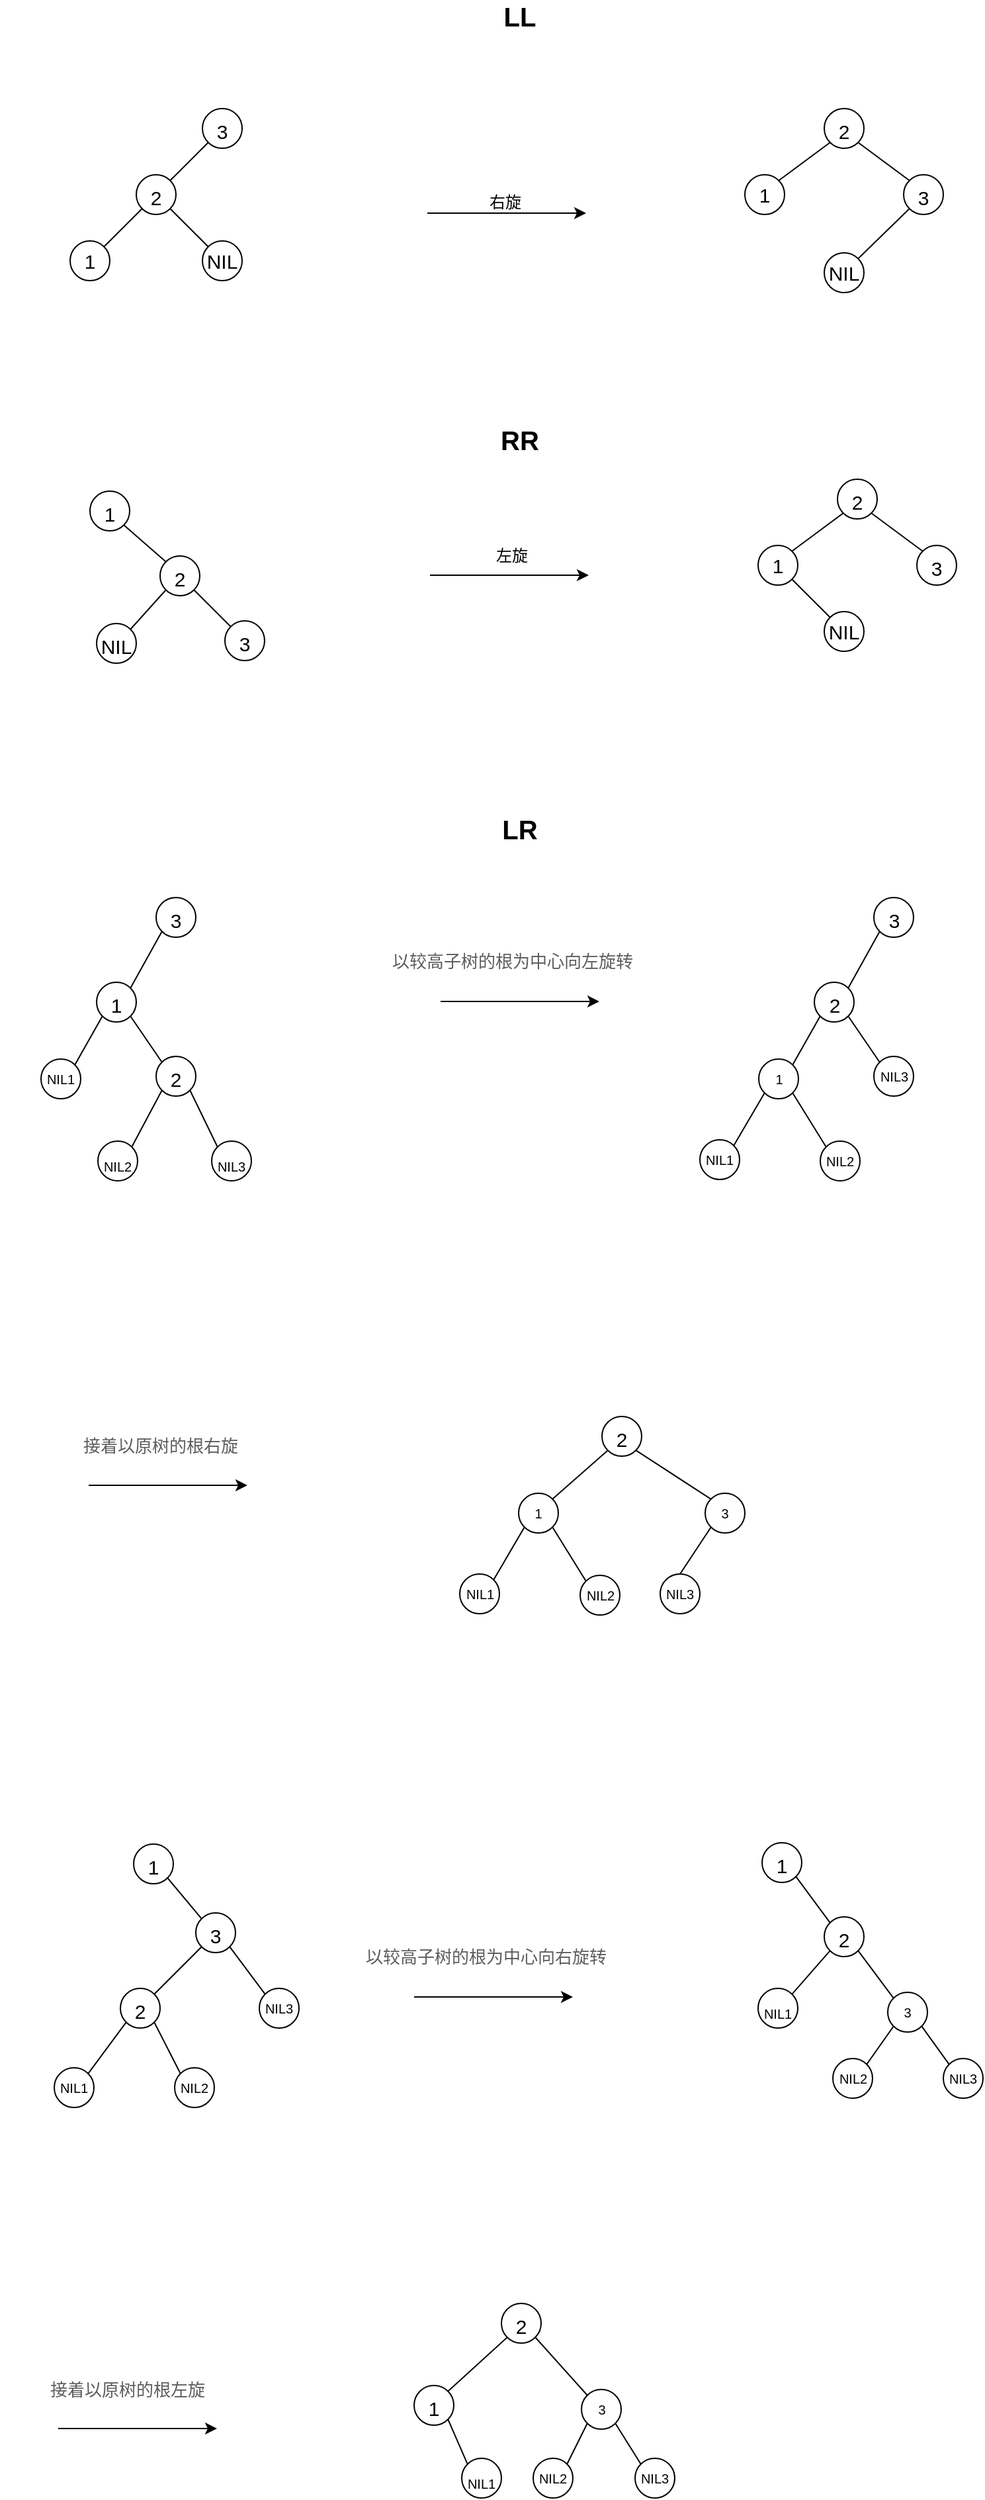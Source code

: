 <mxfile pages="1" version="11.2.1" type="github"><diagram id="Jp4FBuyPUjcF9EbkwMaD" name="Page-1"><mxGraphModel dx="1392" dy="783" grid="1" gridSize="10" guides="1" tooltips="1" connect="1" arrows="1" fold="1" page="1" pageScale="1" pageWidth="827" pageHeight="1169" math="0" shadow="0"><root><mxCell id="0"/><mxCell id="1" parent="0"/><mxCell id="ERW3vdQbB-3MemU-zbou-1" value="LL" style="text;html=1;strokeColor=none;fillColor=none;align=center;verticalAlign=middle;whiteSpace=wrap;rounded=0;fontSize=20;fontStyle=1" parent="1" vertex="1"><mxGeometry x="430" y="200" width="40" height="20" as="geometry"/></mxCell><mxCell id="ERW3vdQbB-3MemU-zbou-3" value="&lt;font style=&quot;font-size: 15px&quot;&gt;3&lt;/font&gt;" style="ellipse;whiteSpace=wrap;html=1;aspect=fixed;fontSize=20;" parent="1" vertex="1"><mxGeometry x="210" y="280" width="30" height="30" as="geometry"/></mxCell><mxCell id="ERW3vdQbB-3MemU-zbou-4" value="&lt;font style=&quot;font-size: 15px&quot;&gt;2&lt;/font&gt;" style="ellipse;whiteSpace=wrap;html=1;aspect=fixed;fontSize=20;" parent="1" vertex="1"><mxGeometry x="160" y="330" width="30" height="30" as="geometry"/></mxCell><mxCell id="ERW3vdQbB-3MemU-zbou-5" value="1" style="ellipse;whiteSpace=wrap;html=1;aspect=fixed;fontSize=15;" parent="1" vertex="1"><mxGeometry x="110" y="380" width="30" height="30" as="geometry"/></mxCell><mxCell id="ERW3vdQbB-3MemU-zbou-6" value="" style="endArrow=none;html=1;fontSize=20;exitX=0;exitY=1;exitDx=0;exitDy=0;entryX=1;entryY=0;entryDx=0;entryDy=0;" parent="1" source="ERW3vdQbB-3MemU-zbou-3" target="ERW3vdQbB-3MemU-zbou-4" edge="1"><mxGeometry width="50" height="50" relative="1" as="geometry"><mxPoint x="110" y="480" as="sourcePoint"/><mxPoint x="160" y="430" as="targetPoint"/></mxGeometry></mxCell><mxCell id="ERW3vdQbB-3MemU-zbou-7" value="" style="endArrow=none;html=1;fontSize=20;exitX=0;exitY=1;exitDx=0;exitDy=0;entryX=1;entryY=0;entryDx=0;entryDy=0;" parent="1" source="ERW3vdQbB-3MemU-zbou-4" target="ERW3vdQbB-3MemU-zbou-5" edge="1"><mxGeometry width="50" height="50" relative="1" as="geometry"><mxPoint x="50" y="570" as="sourcePoint"/><mxPoint x="100" y="520" as="targetPoint"/></mxGeometry></mxCell><mxCell id="ERW3vdQbB-3MemU-zbou-8" value="" style="endArrow=classic;html=1;fontSize=20;" parent="1" edge="1"><mxGeometry width="50" height="50" relative="1" as="geometry"><mxPoint x="380" y="359" as="sourcePoint"/><mxPoint x="500" y="359" as="targetPoint"/></mxGeometry></mxCell><mxCell id="ERW3vdQbB-3MemU-zbou-9" value="NIL" style="ellipse;whiteSpace=wrap;html=1;aspect=fixed;fontSize=15;" parent="1" vertex="1"><mxGeometry x="210" y="380" width="30" height="30" as="geometry"/></mxCell><mxCell id="ERW3vdQbB-3MemU-zbou-11" value="" style="endArrow=none;html=1;fontSize=20;exitX=1;exitY=1;exitDx=0;exitDy=0;entryX=0;entryY=0;entryDx=0;entryDy=0;" parent="1" source="ERW3vdQbB-3MemU-zbou-4" target="ERW3vdQbB-3MemU-zbou-9" edge="1"><mxGeometry width="50" height="50" relative="1" as="geometry"><mxPoint x="200" y="590" as="sourcePoint"/><mxPoint x="250" y="540" as="targetPoint"/></mxGeometry></mxCell><mxCell id="ERW3vdQbB-3MemU-zbou-13" value="&lt;font style=&quot;font-size: 15px&quot;&gt;2&lt;/font&gt;" style="ellipse;whiteSpace=wrap;html=1;aspect=fixed;fontSize=20;" parent="1" vertex="1"><mxGeometry x="680" y="280" width="30" height="30" as="geometry"/></mxCell><mxCell id="ERW3vdQbB-3MemU-zbou-14" value="1" style="ellipse;whiteSpace=wrap;html=1;aspect=fixed;fontSize=15;" parent="1" vertex="1"><mxGeometry x="620" y="330" width="30" height="30" as="geometry"/></mxCell><mxCell id="ERW3vdQbB-3MemU-zbou-15" value="&lt;font style=&quot;font-size: 15px&quot;&gt;3&lt;/font&gt;" style="ellipse;whiteSpace=wrap;html=1;aspect=fixed;fontSize=20;" parent="1" vertex="1"><mxGeometry x="740" y="330" width="30" height="30" as="geometry"/></mxCell><mxCell id="ERW3vdQbB-3MemU-zbou-16" value="NIL" style="ellipse;whiteSpace=wrap;html=1;aspect=fixed;fontSize=15;" parent="1" vertex="1"><mxGeometry x="680" y="389" width="30" height="30" as="geometry"/></mxCell><mxCell id="ERW3vdQbB-3MemU-zbou-17" value="" style="endArrow=none;html=1;fontSize=15;exitX=0;exitY=1;exitDx=0;exitDy=0;entryX=1;entryY=0;entryDx=0;entryDy=0;" parent="1" source="ERW3vdQbB-3MemU-zbou-13" target="ERW3vdQbB-3MemU-zbou-14" edge="1"><mxGeometry width="50" height="50" relative="1" as="geometry"><mxPoint x="470" y="600" as="sourcePoint"/><mxPoint x="520" y="550" as="targetPoint"/></mxGeometry></mxCell><mxCell id="ERW3vdQbB-3MemU-zbou-19" value="" style="endArrow=none;html=1;fontSize=15;exitX=1;exitY=1;exitDx=0;exitDy=0;entryX=0;entryY=0;entryDx=0;entryDy=0;" parent="1" source="ERW3vdQbB-3MemU-zbou-13" target="ERW3vdQbB-3MemU-zbou-15" edge="1"><mxGeometry width="50" height="50" relative="1" as="geometry"><mxPoint x="240" y="610" as="sourcePoint"/><mxPoint x="290" y="560" as="targetPoint"/></mxGeometry></mxCell><mxCell id="ERW3vdQbB-3MemU-zbou-20" value="" style="endArrow=none;html=1;fontSize=15;exitX=0;exitY=1;exitDx=0;exitDy=0;entryX=1;entryY=0;entryDx=0;entryDy=0;" parent="1" source="ERW3vdQbB-3MemU-zbou-15" target="ERW3vdQbB-3MemU-zbou-16" edge="1"><mxGeometry width="50" height="50" relative="1" as="geometry"><mxPoint x="470" y="630" as="sourcePoint"/><mxPoint x="520" y="580" as="targetPoint"/></mxGeometry></mxCell><mxCell id="ERW3vdQbB-3MemU-zbou-21" value="RR" style="text;html=1;strokeColor=none;fillColor=none;align=center;verticalAlign=middle;whiteSpace=wrap;rounded=0;fontSize=20;fontStyle=1" parent="1" vertex="1"><mxGeometry x="430" y="520" width="40" height="20" as="geometry"/></mxCell><mxCell id="JW475Lu16fYKLfQIKvR6-1" value="&lt;font style=&quot;font-size: 15px&quot;&gt;1&lt;/font&gt;" style="ellipse;whiteSpace=wrap;html=1;aspect=fixed;fontSize=20;" vertex="1" parent="1"><mxGeometry x="125" y="569" width="30" height="30" as="geometry"/></mxCell><mxCell id="JW475Lu16fYKLfQIKvR6-2" value="&lt;font style=&quot;font-size: 15px&quot;&gt;2&lt;/font&gt;" style="ellipse;whiteSpace=wrap;html=1;aspect=fixed;fontSize=20;" vertex="1" parent="1"><mxGeometry x="178" y="618" width="30" height="30" as="geometry"/></mxCell><mxCell id="JW475Lu16fYKLfQIKvR6-3" value="&lt;span style=&quot;font-size: 15px&quot;&gt;3&lt;/span&gt;" style="ellipse;whiteSpace=wrap;html=1;aspect=fixed;fontSize=20;" vertex="1" parent="1"><mxGeometry x="227" y="667" width="30" height="30" as="geometry"/></mxCell><mxCell id="JW475Lu16fYKLfQIKvR6-4" value="" style="endArrow=none;html=1;exitX=1;exitY=1;exitDx=0;exitDy=0;entryX=0;entryY=0;entryDx=0;entryDy=0;" edge="1" parent="1" source="JW475Lu16fYKLfQIKvR6-1" target="JW475Lu16fYKLfQIKvR6-2"><mxGeometry width="50" height="50" relative="1" as="geometry"><mxPoint x="100" y="810" as="sourcePoint"/><mxPoint x="150" y="760" as="targetPoint"/></mxGeometry></mxCell><mxCell id="JW475Lu16fYKLfQIKvR6-5" value="" style="endArrow=none;html=1;exitX=1;exitY=1;exitDx=0;exitDy=0;entryX=0;entryY=0;entryDx=0;entryDy=0;" edge="1" parent="1" source="JW475Lu16fYKLfQIKvR6-2" target="JW475Lu16fYKLfQIKvR6-3"><mxGeometry width="50" height="50" relative="1" as="geometry"><mxPoint x="180" y="820" as="sourcePoint"/><mxPoint x="230" y="770" as="targetPoint"/></mxGeometry></mxCell><mxCell id="JW475Lu16fYKLfQIKvR6-6" value="&lt;font style=&quot;font-size: 15px&quot;&gt;NIL&lt;/font&gt;" style="ellipse;whiteSpace=wrap;html=1;aspect=fixed;fontSize=20;" vertex="1" parent="1"><mxGeometry x="130" y="669" width="30" height="30" as="geometry"/></mxCell><mxCell id="JW475Lu16fYKLfQIKvR6-7" value="" style="endArrow=none;html=1;exitX=0;exitY=1;exitDx=0;exitDy=0;entryX=1;entryY=0;entryDx=0;entryDy=0;" edge="1" parent="1" source="JW475Lu16fYKLfQIKvR6-2" target="JW475Lu16fYKLfQIKvR6-6"><mxGeometry width="50" height="50" relative="1" as="geometry"><mxPoint x="130" y="820" as="sourcePoint"/><mxPoint x="180" y="770" as="targetPoint"/></mxGeometry></mxCell><mxCell id="JW475Lu16fYKLfQIKvR6-8" value="" style="endArrow=classic;html=1;fontSize=20;" edge="1" parent="1"><mxGeometry width="50" height="50" relative="1" as="geometry"><mxPoint x="382" y="632.5" as="sourcePoint"/><mxPoint x="502" y="632.5" as="targetPoint"/></mxGeometry></mxCell><mxCell id="JW475Lu16fYKLfQIKvR6-9" value="&lt;font style=&quot;font-size: 15px&quot;&gt;2&lt;/font&gt;" style="ellipse;whiteSpace=wrap;html=1;aspect=fixed;fontSize=20;" vertex="1" parent="1"><mxGeometry x="690" y="560" width="30" height="30" as="geometry"/></mxCell><mxCell id="JW475Lu16fYKLfQIKvR6-10" value="1" style="ellipse;whiteSpace=wrap;html=1;aspect=fixed;fontSize=15;" vertex="1" parent="1"><mxGeometry x="630" y="610" width="30" height="30" as="geometry"/></mxCell><mxCell id="JW475Lu16fYKLfQIKvR6-11" value="&lt;font style=&quot;font-size: 15px&quot;&gt;3&lt;/font&gt;" style="ellipse;whiteSpace=wrap;html=1;aspect=fixed;fontSize=20;" vertex="1" parent="1"><mxGeometry x="750" y="610" width="30" height="30" as="geometry"/></mxCell><mxCell id="JW475Lu16fYKLfQIKvR6-12" value="NIL" style="ellipse;whiteSpace=wrap;html=1;aspect=fixed;fontSize=15;" vertex="1" parent="1"><mxGeometry x="680" y="660" width="30" height="30" as="geometry"/></mxCell><mxCell id="JW475Lu16fYKLfQIKvR6-13" value="" style="endArrow=none;html=1;fontSize=15;exitX=0;exitY=1;exitDx=0;exitDy=0;entryX=1;entryY=0;entryDx=0;entryDy=0;" edge="1" parent="1" source="JW475Lu16fYKLfQIKvR6-9" target="JW475Lu16fYKLfQIKvR6-10"><mxGeometry width="50" height="50" relative="1" as="geometry"><mxPoint x="480" y="880" as="sourcePoint"/><mxPoint x="530" y="830" as="targetPoint"/></mxGeometry></mxCell><mxCell id="JW475Lu16fYKLfQIKvR6-14" value="" style="endArrow=none;html=1;fontSize=15;exitX=1;exitY=1;exitDx=0;exitDy=0;entryX=0;entryY=0;entryDx=0;entryDy=0;" edge="1" parent="1" source="JW475Lu16fYKLfQIKvR6-9" target="JW475Lu16fYKLfQIKvR6-11"><mxGeometry width="50" height="50" relative="1" as="geometry"><mxPoint x="250" y="890" as="sourcePoint"/><mxPoint x="300" y="840" as="targetPoint"/></mxGeometry></mxCell><mxCell id="JW475Lu16fYKLfQIKvR6-15" value="" style="endArrow=none;html=1;fontSize=15;exitX=1;exitY=1;exitDx=0;exitDy=0;entryX=0;entryY=0;entryDx=0;entryDy=0;" edge="1" parent="1" source="JW475Lu16fYKLfQIKvR6-10" target="JW475Lu16fYKLfQIKvR6-12"><mxGeometry width="50" height="50" relative="1" as="geometry"><mxPoint x="480" y="910" as="sourcePoint"/><mxPoint x="530" y="860" as="targetPoint"/></mxGeometry></mxCell><mxCell id="JW475Lu16fYKLfQIKvR6-18" value="LR" style="text;html=1;strokeColor=none;fillColor=none;align=center;verticalAlign=middle;whiteSpace=wrap;rounded=0;fontSize=20;fontStyle=1" vertex="1" parent="1"><mxGeometry x="430" y="814" width="40" height="20" as="geometry"/></mxCell><mxCell id="JW475Lu16fYKLfQIKvR6-20" value="&lt;font style=&quot;font-size: 15px&quot;&gt;3&lt;/font&gt;" style="ellipse;whiteSpace=wrap;html=1;aspect=fixed;fontSize=20;" vertex="1" parent="1"><mxGeometry x="175" y="876" width="30" height="30" as="geometry"/></mxCell><mxCell id="JW475Lu16fYKLfQIKvR6-21" value="&lt;font style=&quot;font-size: 15px&quot;&gt;1&lt;/font&gt;" style="ellipse;whiteSpace=wrap;html=1;aspect=fixed;fontSize=20;" vertex="1" parent="1"><mxGeometry x="130" y="940" width="30" height="30" as="geometry"/></mxCell><mxCell id="JW475Lu16fYKLfQIKvR6-22" value="&lt;font style=&quot;font-size: 15px&quot;&gt;2&lt;/font&gt;" style="ellipse;whiteSpace=wrap;html=1;aspect=fixed;fontSize=20;" vertex="1" parent="1"><mxGeometry x="175" y="996" width="30" height="30" as="geometry"/></mxCell><mxCell id="JW475Lu16fYKLfQIKvR6-23" value="" style="endArrow=none;html=1;exitX=1;exitY=0;exitDx=0;exitDy=0;entryX=0;entryY=1;entryDx=0;entryDy=0;" edge="1" parent="1" source="JW475Lu16fYKLfQIKvR6-21" target="JW475Lu16fYKLfQIKvR6-20"><mxGeometry width="50" height="50" relative="1" as="geometry"><mxPoint x="340" y="1020" as="sourcePoint"/><mxPoint x="390" y="970" as="targetPoint"/></mxGeometry></mxCell><mxCell id="JW475Lu16fYKLfQIKvR6-24" value="" style="endArrow=none;html=1;exitX=1;exitY=1;exitDx=0;exitDy=0;entryX=0;entryY=0;entryDx=0;entryDy=0;" edge="1" parent="1" source="JW475Lu16fYKLfQIKvR6-21" target="JW475Lu16fYKLfQIKvR6-22"><mxGeometry width="50" height="50" relative="1" as="geometry"><mxPoint x="150" y="1130" as="sourcePoint"/><mxPoint x="200" y="1080" as="targetPoint"/></mxGeometry></mxCell><mxCell id="JW475Lu16fYKLfQIKvR6-25" value="" style="endArrow=classic;html=1;fontSize=20;" edge="1" parent="1"><mxGeometry width="50" height="50" relative="1" as="geometry"><mxPoint x="390" y="954.5" as="sourcePoint"/><mxPoint x="510" y="954.5" as="targetPoint"/></mxGeometry></mxCell><mxCell id="JW475Lu16fYKLfQIKvR6-26" value="右旋" style="text;html=1;strokeColor=none;fillColor=none;align=center;verticalAlign=middle;whiteSpace=wrap;rounded=0;" vertex="1" parent="1"><mxGeometry x="419" y="341" width="40" height="20" as="geometry"/></mxCell><mxCell id="JW475Lu16fYKLfQIKvR6-27" value="左旋" style="text;html=1;strokeColor=none;fillColor=none;align=center;verticalAlign=middle;whiteSpace=wrap;rounded=0;" vertex="1" parent="1"><mxGeometry x="424" y="608" width="40" height="20" as="geometry"/></mxCell><mxCell id="JW475Lu16fYKLfQIKvR6-29" value="&lt;span style=&quot;font-size: 10px;&quot;&gt;NIL1&lt;/span&gt;" style="ellipse;whiteSpace=wrap;html=1;aspect=fixed;fontSize=10;" vertex="1" parent="1"><mxGeometry x="88" y="998" width="30" height="30" as="geometry"/></mxCell><mxCell id="JW475Lu16fYKLfQIKvR6-30" value="" style="endArrow=none;html=1;exitX=0;exitY=1;exitDx=0;exitDy=0;entryX=1;entryY=0;entryDx=0;entryDy=0;" edge="1" parent="1" source="JW475Lu16fYKLfQIKvR6-21" target="JW475Lu16fYKLfQIKvR6-29"><mxGeometry width="50" height="50" relative="1" as="geometry"><mxPoint x="120" y="1140" as="sourcePoint"/><mxPoint x="170" y="1090" as="targetPoint"/></mxGeometry></mxCell><mxCell id="JW475Lu16fYKLfQIKvR6-38" value="&lt;font style=&quot;font-size: 10px&quot;&gt;NIL2&lt;/font&gt;" style="ellipse;whiteSpace=wrap;html=1;aspect=fixed;fontSize=20;" vertex="1" parent="1"><mxGeometry x="131" y="1060" width="30" height="30" as="geometry"/></mxCell><mxCell id="JW475Lu16fYKLfQIKvR6-39" value="&lt;font style=&quot;font-size: 10px&quot;&gt;NIL3&lt;/font&gt;" style="ellipse;whiteSpace=wrap;html=1;aspect=fixed;fontSize=20;" vertex="1" parent="1"><mxGeometry x="217" y="1060" width="30" height="30" as="geometry"/></mxCell><mxCell id="JW475Lu16fYKLfQIKvR6-40" value="" style="endArrow=none;html=1;fontSize=10;exitX=0;exitY=1;exitDx=0;exitDy=0;entryX=1;entryY=0;entryDx=0;entryDy=0;" edge="1" parent="1" source="JW475Lu16fYKLfQIKvR6-22" target="JW475Lu16fYKLfQIKvR6-38"><mxGeometry width="50" height="50" relative="1" as="geometry"><mxPoint x="70" y="1170" as="sourcePoint"/><mxPoint x="120" y="1120" as="targetPoint"/></mxGeometry></mxCell><mxCell id="JW475Lu16fYKLfQIKvR6-41" value="" style="endArrow=none;html=1;fontSize=10;exitX=1;exitY=1;exitDx=0;exitDy=0;entryX=0;entryY=0;entryDx=0;entryDy=0;" edge="1" parent="1" source="JW475Lu16fYKLfQIKvR6-22" target="JW475Lu16fYKLfQIKvR6-39"><mxGeometry width="50" height="50" relative="1" as="geometry"><mxPoint x="180" y="1160" as="sourcePoint"/><mxPoint x="230" y="1110" as="targetPoint"/></mxGeometry></mxCell><mxCell id="JW475Lu16fYKLfQIKvR6-42" value="&lt;span style=&quot;color: rgb(94 , 94 , 94) ; font-family: &amp;#34;verdana&amp;#34; , &amp;#34;helvetica&amp;#34; , &amp;#34;arial&amp;#34; ; font-size: 13px ; text-align: justify ; background-color: rgb(255 , 255 , 255)&quot;&gt;以较高子树的根为中心向左旋转&lt;/span&gt;" style="text;html=1;strokeColor=none;fillColor=none;align=center;verticalAlign=middle;whiteSpace=wrap;rounded=0;fontSize=10;" vertex="1" parent="1"><mxGeometry x="347.5" y="906" width="193" height="36" as="geometry"/></mxCell><mxCell id="JW475Lu16fYKLfQIKvR6-45" value="&lt;font style=&quot;font-size: 15px&quot;&gt;3&lt;/font&gt;" style="ellipse;whiteSpace=wrap;html=1;aspect=fixed;fontSize=20;" vertex="1" parent="1"><mxGeometry x="717.5" y="876" width="30" height="30" as="geometry"/></mxCell><mxCell id="JW475Lu16fYKLfQIKvR6-46" value="&lt;font style=&quot;font-size: 15px&quot;&gt;2&lt;/font&gt;" style="ellipse;whiteSpace=wrap;html=1;aspect=fixed;fontSize=20;" vertex="1" parent="1"><mxGeometry x="672.5" y="940" width="30" height="30" as="geometry"/></mxCell><mxCell id="JW475Lu16fYKLfQIKvR6-47" value="&lt;span style=&quot;font-size: 10px;&quot;&gt;NIL3&lt;/span&gt;" style="ellipse;whiteSpace=wrap;html=1;aspect=fixed;fontSize=10;" vertex="1" parent="1"><mxGeometry x="717.5" y="996" width="30" height="30" as="geometry"/></mxCell><mxCell id="JW475Lu16fYKLfQIKvR6-48" value="" style="endArrow=none;html=1;exitX=1;exitY=0;exitDx=0;exitDy=0;entryX=0;entryY=1;entryDx=0;entryDy=0;" edge="1" parent="1" source="JW475Lu16fYKLfQIKvR6-46" target="JW475Lu16fYKLfQIKvR6-45"><mxGeometry width="50" height="50" relative="1" as="geometry"><mxPoint x="882.5" y="1020" as="sourcePoint"/><mxPoint x="932.5" y="970" as="targetPoint"/></mxGeometry></mxCell><mxCell id="JW475Lu16fYKLfQIKvR6-49" value="" style="endArrow=none;html=1;exitX=1;exitY=1;exitDx=0;exitDy=0;entryX=0;entryY=0;entryDx=0;entryDy=0;" edge="1" parent="1" source="JW475Lu16fYKLfQIKvR6-46" target="JW475Lu16fYKLfQIKvR6-47"><mxGeometry width="50" height="50" relative="1" as="geometry"><mxPoint x="692.5" y="1130" as="sourcePoint"/><mxPoint x="742.5" y="1080" as="targetPoint"/></mxGeometry></mxCell><mxCell id="JW475Lu16fYKLfQIKvR6-50" value="&lt;span style=&quot;font-size: 10px&quot;&gt;1&lt;/span&gt;" style="ellipse;whiteSpace=wrap;html=1;aspect=fixed;fontSize=10;" vertex="1" parent="1"><mxGeometry x="630.5" y="998" width="30" height="30" as="geometry"/></mxCell><mxCell id="JW475Lu16fYKLfQIKvR6-51" value="" style="endArrow=none;html=1;exitX=0;exitY=1;exitDx=0;exitDy=0;entryX=1;entryY=0;entryDx=0;entryDy=0;" edge="1" parent="1" source="JW475Lu16fYKLfQIKvR6-46" target="JW475Lu16fYKLfQIKvR6-50"><mxGeometry width="50" height="50" relative="1" as="geometry"><mxPoint x="662.5" y="1140" as="sourcePoint"/><mxPoint x="712.5" y="1090" as="targetPoint"/></mxGeometry></mxCell><mxCell id="JW475Lu16fYKLfQIKvR6-56" value="&lt;span style=&quot;font-size: 10px;&quot;&gt;NIL1&lt;/span&gt;" style="ellipse;whiteSpace=wrap;html=1;aspect=fixed;fontSize=10;" vertex="1" parent="1"><mxGeometry x="586" y="1059" width="30" height="30" as="geometry"/></mxCell><mxCell id="JW475Lu16fYKLfQIKvR6-58" value="NIL2" style="ellipse;whiteSpace=wrap;html=1;aspect=fixed;fontSize=10;" vertex="1" parent="1"><mxGeometry x="677" y="1060" width="30" height="30" as="geometry"/></mxCell><mxCell id="JW475Lu16fYKLfQIKvR6-60" value="" style="endArrow=none;html=1;fontSize=10;exitX=0;exitY=1;exitDx=0;exitDy=0;entryX=1;entryY=0;entryDx=0;entryDy=0;" edge="1" parent="1" source="JW475Lu16fYKLfQIKvR6-50" target="JW475Lu16fYKLfQIKvR6-56"><mxGeometry width="50" height="50" relative="1" as="geometry"><mxPoint x="360" y="1170" as="sourcePoint"/><mxPoint x="410" y="1120" as="targetPoint"/></mxGeometry></mxCell><mxCell id="JW475Lu16fYKLfQIKvR6-61" value="" style="endArrow=none;html=1;fontSize=10;exitX=1;exitY=1;exitDx=0;exitDy=0;entryX=0;entryY=0;entryDx=0;entryDy=0;" edge="1" parent="1" source="JW475Lu16fYKLfQIKvR6-50" target="JW475Lu16fYKLfQIKvR6-58"><mxGeometry width="50" height="50" relative="1" as="geometry"><mxPoint x="500" y="1180" as="sourcePoint"/><mxPoint x="550" y="1130" as="targetPoint"/></mxGeometry></mxCell><mxCell id="JW475Lu16fYKLfQIKvR6-63" value="&lt;font style=&quot;font-size: 15px&quot;&gt;2&lt;/font&gt;" style="ellipse;whiteSpace=wrap;html=1;aspect=fixed;fontSize=20;" vertex="1" parent="1"><mxGeometry x="512" y="1268" width="30" height="30" as="geometry"/></mxCell><mxCell id="JW475Lu16fYKLfQIKvR6-64" value="&lt;span style=&quot;font-size: 10px&quot;&gt;3&lt;/span&gt;" style="ellipse;whiteSpace=wrap;html=1;aspect=fixed;fontSize=10;" vertex="1" parent="1"><mxGeometry x="590" y="1326" width="30" height="30" as="geometry"/></mxCell><mxCell id="JW475Lu16fYKLfQIKvR6-66" value="" style="endArrow=none;html=1;exitX=1;exitY=1;exitDx=0;exitDy=0;entryX=0;entryY=0;entryDx=0;entryDy=0;" edge="1" parent="1" source="JW475Lu16fYKLfQIKvR6-63" target="JW475Lu16fYKLfQIKvR6-64"><mxGeometry width="50" height="50" relative="1" as="geometry"><mxPoint x="532" y="1458" as="sourcePoint"/><mxPoint x="582" y="1408" as="targetPoint"/></mxGeometry></mxCell><mxCell id="JW475Lu16fYKLfQIKvR6-67" value="&lt;span style=&quot;font-size: 10px&quot;&gt;1&lt;/span&gt;" style="ellipse;whiteSpace=wrap;html=1;aspect=fixed;fontSize=10;" vertex="1" parent="1"><mxGeometry x="449" y="1326" width="30" height="30" as="geometry"/></mxCell><mxCell id="JW475Lu16fYKLfQIKvR6-68" value="" style="endArrow=none;html=1;exitX=0;exitY=1;exitDx=0;exitDy=0;entryX=1;entryY=0;entryDx=0;entryDy=0;" edge="1" parent="1" source="JW475Lu16fYKLfQIKvR6-63" target="JW475Lu16fYKLfQIKvR6-67"><mxGeometry width="50" height="50" relative="1" as="geometry"><mxPoint x="502" y="1468" as="sourcePoint"/><mxPoint x="552" y="1418" as="targetPoint"/></mxGeometry></mxCell><mxCell id="JW475Lu16fYKLfQIKvR6-69" value="&lt;span style=&quot;font-size: 10px;&quot;&gt;NIL1&lt;/span&gt;" style="ellipse;whiteSpace=wrap;html=1;aspect=fixed;fontSize=10;" vertex="1" parent="1"><mxGeometry x="404.5" y="1387" width="30" height="30" as="geometry"/></mxCell><mxCell id="JW475Lu16fYKLfQIKvR6-70" value="NIL2" style="ellipse;whiteSpace=wrap;html=1;aspect=fixed;fontSize=10;" vertex="1" parent="1"><mxGeometry x="495.5" y="1388" width="30" height="30" as="geometry"/></mxCell><mxCell id="JW475Lu16fYKLfQIKvR6-71" value="" style="endArrow=none;html=1;fontSize=10;exitX=0;exitY=1;exitDx=0;exitDy=0;entryX=1;entryY=0;entryDx=0;entryDy=0;" edge="1" parent="1" source="JW475Lu16fYKLfQIKvR6-67" target="JW475Lu16fYKLfQIKvR6-69"><mxGeometry width="50" height="50" relative="1" as="geometry"><mxPoint x="178.5" y="1498" as="sourcePoint"/><mxPoint x="228.5" y="1448" as="targetPoint"/></mxGeometry></mxCell><mxCell id="JW475Lu16fYKLfQIKvR6-72" value="" style="endArrow=none;html=1;fontSize=10;exitX=1;exitY=1;exitDx=0;exitDy=0;entryX=0;entryY=0;entryDx=0;entryDy=0;" edge="1" parent="1" source="JW475Lu16fYKLfQIKvR6-67" target="JW475Lu16fYKLfQIKvR6-70"><mxGeometry width="50" height="50" relative="1" as="geometry"><mxPoint x="318.5" y="1508" as="sourcePoint"/><mxPoint x="368.5" y="1458" as="targetPoint"/></mxGeometry></mxCell><mxCell id="JW475Lu16fYKLfQIKvR6-73" value="" style="endArrow=classic;html=1;fontSize=20;" edge="1" parent="1"><mxGeometry width="50" height="50" relative="1" as="geometry"><mxPoint x="124" y="1320" as="sourcePoint"/><mxPoint x="244" y="1320" as="targetPoint"/></mxGeometry></mxCell><mxCell id="JW475Lu16fYKLfQIKvR6-74" value="&lt;font color=&quot;#5e5e5e&quot; face=&quot;verdana, helvetica, arial&quot;&gt;&lt;span style=&quot;font-size: 13px ; background-color: rgb(255 , 255 , 255)&quot;&gt;接着以原树的根右旋&lt;/span&gt;&lt;/font&gt;" style="text;html=1;strokeColor=none;fillColor=none;align=center;verticalAlign=middle;whiteSpace=wrap;rounded=0;fontSize=10;" vertex="1" parent="1"><mxGeometry x="81.5" y="1271.5" width="193" height="36" as="geometry"/></mxCell><mxCell id="JW475Lu16fYKLfQIKvR6-76" value="NIL3" style="ellipse;whiteSpace=wrap;html=1;aspect=fixed;fontSize=10;" vertex="1" parent="1"><mxGeometry x="556" y="1387" width="30" height="30" as="geometry"/></mxCell><mxCell id="JW475Lu16fYKLfQIKvR6-77" value="" style="endArrow=none;html=1;fontSize=10;exitX=0;exitY=1;exitDx=0;exitDy=0;entryX=0.5;entryY=0;entryDx=0;entryDy=0;" edge="1" parent="1" source="JW475Lu16fYKLfQIKvR6-64" target="JW475Lu16fYKLfQIKvR6-76"><mxGeometry width="50" height="50" relative="1" as="geometry"><mxPoint x="560" y="1524" as="sourcePoint"/><mxPoint x="610" y="1474" as="targetPoint"/></mxGeometry></mxCell><mxCell id="JW475Lu16fYKLfQIKvR6-80" value="&lt;font style=&quot;font-size: 15px&quot;&gt;1&lt;/font&gt;" style="ellipse;whiteSpace=wrap;html=1;aspect=fixed;fontSize=20;" vertex="1" parent="1"><mxGeometry x="158" y="1591" width="30" height="30" as="geometry"/></mxCell><mxCell id="JW475Lu16fYKLfQIKvR6-81" value="&lt;font style=&quot;font-size: 15px&quot;&gt;3&lt;/font&gt;" style="ellipse;whiteSpace=wrap;html=1;aspect=fixed;fontSize=20;" vertex="1" parent="1"><mxGeometry x="205" y="1643" width="30" height="30" as="geometry"/></mxCell><mxCell id="JW475Lu16fYKLfQIKvR6-82" value="&lt;font style=&quot;font-size: 15px&quot;&gt;2&lt;/font&gt;" style="ellipse;whiteSpace=wrap;html=1;aspect=fixed;fontSize=20;" vertex="1" parent="1"><mxGeometry x="148" y="1700" width="30" height="30" as="geometry"/></mxCell><mxCell id="JW475Lu16fYKLfQIKvR6-83" value="" style="endArrow=none;html=1;fontSize=10;exitX=1;exitY=1;exitDx=0;exitDy=0;entryX=0;entryY=0;entryDx=0;entryDy=0;" edge="1" parent="1" source="JW475Lu16fYKLfQIKvR6-80" target="JW475Lu16fYKLfQIKvR6-81"><mxGeometry width="50" height="50" relative="1" as="geometry"><mxPoint x="193" y="1840" as="sourcePoint"/><mxPoint x="243" y="1790" as="targetPoint"/></mxGeometry></mxCell><mxCell id="JW475Lu16fYKLfQIKvR6-84" value="" style="endArrow=none;html=1;fontSize=10;exitX=0;exitY=1;exitDx=0;exitDy=0;entryX=1;entryY=0;entryDx=0;entryDy=0;" edge="1" parent="1" source="JW475Lu16fYKLfQIKvR6-81" target="JW475Lu16fYKLfQIKvR6-82"><mxGeometry width="50" height="50" relative="1" as="geometry"><mxPoint x="153" y="1840" as="sourcePoint"/><mxPoint x="203" y="1790" as="targetPoint"/></mxGeometry></mxCell><mxCell id="JW475Lu16fYKLfQIKvR6-85" value="&lt;span style=&quot;font-size: 10px&quot;&gt;NIL3&lt;/span&gt;" style="ellipse;whiteSpace=wrap;html=1;aspect=fixed;fontSize=10;" vertex="1" parent="1"><mxGeometry x="253" y="1700" width="30" height="30" as="geometry"/></mxCell><mxCell id="JW475Lu16fYKLfQIKvR6-86" value="" style="endArrow=none;html=1;fontSize=10;exitX=1;exitY=1;exitDx=0;exitDy=0;entryX=0;entryY=0;entryDx=0;entryDy=0;" edge="1" parent="1" source="JW475Lu16fYKLfQIKvR6-81" target="JW475Lu16fYKLfQIKvR6-85"><mxGeometry width="50" height="50" relative="1" as="geometry"><mxPoint x="113" y="1890" as="sourcePoint"/><mxPoint x="163" y="1840" as="targetPoint"/></mxGeometry></mxCell><mxCell id="JW475Lu16fYKLfQIKvR6-88" value="&lt;span style=&quot;font-size: 10px;&quot;&gt;NIL1&lt;/span&gt;" style="ellipse;whiteSpace=wrap;html=1;aspect=fixed;fontSize=10;" vertex="1" parent="1"><mxGeometry x="98" y="1760" width="30" height="30" as="geometry"/></mxCell><mxCell id="JW475Lu16fYKLfQIKvR6-89" value="&lt;span style=&quot;font-size: 10px&quot;&gt;NIL2&lt;/span&gt;" style="ellipse;whiteSpace=wrap;html=1;aspect=fixed;fontSize=10;" vertex="1" parent="1"><mxGeometry x="189" y="1760" width="30" height="30" as="geometry"/></mxCell><mxCell id="JW475Lu16fYKLfQIKvR6-91" value="" style="endArrow=none;html=1;fontSize=10;entryX=0;entryY=1;entryDx=0;entryDy=0;exitX=1;exitY=0;exitDx=0;exitDy=0;" edge="1" parent="1" source="JW475Lu16fYKLfQIKvR6-88" target="JW475Lu16fYKLfQIKvR6-82"><mxGeometry width="50" height="50" relative="1" as="geometry"><mxPoint x="123" y="1760" as="sourcePoint"/><mxPoint x="93" y="1690" as="targetPoint"/></mxGeometry></mxCell><mxCell id="JW475Lu16fYKLfQIKvR6-92" value="" style="endArrow=none;html=1;fontSize=10;exitX=1;exitY=1;exitDx=0;exitDy=0;entryX=0;entryY=0;entryDx=0;entryDy=0;" edge="1" parent="1" source="JW475Lu16fYKLfQIKvR6-82" target="JW475Lu16fYKLfQIKvR6-89"><mxGeometry width="50" height="50" relative="1" as="geometry"><mxPoint x="163" y="1930" as="sourcePoint"/><mxPoint x="213" y="1880" as="targetPoint"/></mxGeometry></mxCell><mxCell id="JW475Lu16fYKLfQIKvR6-104" value="&lt;font style=&quot;font-size: 15px&quot;&gt;1&lt;/font&gt;" style="ellipse;whiteSpace=wrap;html=1;aspect=fixed;fontSize=20;" vertex="1" parent="1"><mxGeometry x="633" y="1590" width="30" height="30" as="geometry"/></mxCell><mxCell id="JW475Lu16fYKLfQIKvR6-105" value="&lt;span style=&quot;font-size: 15px&quot;&gt;2&lt;/span&gt;" style="ellipse;whiteSpace=wrap;html=1;aspect=fixed;fontSize=20;" vertex="1" parent="1"><mxGeometry x="680" y="1646" width="30" height="30" as="geometry"/></mxCell><mxCell id="JW475Lu16fYKLfQIKvR6-106" value="&lt;span style=&quot;font-size: 10px&quot;&gt;NIL1&lt;/span&gt;" style="ellipse;whiteSpace=wrap;html=1;aspect=fixed;fontSize=20;" vertex="1" parent="1"><mxGeometry x="630" y="1700" width="30" height="30" as="geometry"/></mxCell><mxCell id="JW475Lu16fYKLfQIKvR6-107" value="" style="endArrow=none;html=1;fontSize=10;exitX=1;exitY=1;exitDx=0;exitDy=0;entryX=0;entryY=0;entryDx=0;entryDy=0;" edge="1" parent="1" source="JW475Lu16fYKLfQIKvR6-104" target="JW475Lu16fYKLfQIKvR6-105"><mxGeometry width="50" height="50" relative="1" as="geometry"><mxPoint x="668" y="1843" as="sourcePoint"/><mxPoint x="718" y="1793" as="targetPoint"/></mxGeometry></mxCell><mxCell id="JW475Lu16fYKLfQIKvR6-108" value="" style="endArrow=none;html=1;fontSize=10;exitX=0;exitY=1;exitDx=0;exitDy=0;entryX=1;entryY=0;entryDx=0;entryDy=0;" edge="1" parent="1" source="JW475Lu16fYKLfQIKvR6-105" target="JW475Lu16fYKLfQIKvR6-106"><mxGeometry width="50" height="50" relative="1" as="geometry"><mxPoint x="628" y="1843" as="sourcePoint"/><mxPoint x="678" y="1793" as="targetPoint"/></mxGeometry></mxCell><mxCell id="JW475Lu16fYKLfQIKvR6-109" value="&lt;span style=&quot;font-size: 10px&quot;&gt;3&lt;/span&gt;" style="ellipse;whiteSpace=wrap;html=1;aspect=fixed;fontSize=10;" vertex="1" parent="1"><mxGeometry x="728" y="1703" width="30" height="30" as="geometry"/></mxCell><mxCell id="JW475Lu16fYKLfQIKvR6-110" value="" style="endArrow=none;html=1;fontSize=10;exitX=1;exitY=1;exitDx=0;exitDy=0;entryX=0;entryY=0;entryDx=0;entryDy=0;" edge="1" parent="1" source="JW475Lu16fYKLfQIKvR6-105" target="JW475Lu16fYKLfQIKvR6-109"><mxGeometry width="50" height="50" relative="1" as="geometry"><mxPoint x="588" y="1893" as="sourcePoint"/><mxPoint x="638" y="1843" as="targetPoint"/></mxGeometry></mxCell><mxCell id="JW475Lu16fYKLfQIKvR6-112" value="&lt;span style=&quot;font-size: 10px&quot;&gt;NIL2&lt;/span&gt;" style="ellipse;whiteSpace=wrap;html=1;aspect=fixed;fontSize=10;" vertex="1" parent="1"><mxGeometry x="686.5" y="1753" width="30" height="30" as="geometry"/></mxCell><mxCell id="JW475Lu16fYKLfQIKvR6-114" value="" style="endArrow=none;html=1;fontSize=10;exitX=0;exitY=1;exitDx=0;exitDy=0;entryX=1;entryY=0;entryDx=0;entryDy=0;" edge="1" parent="1" source="JW475Lu16fYKLfQIKvR6-109" target="JW475Lu16fYKLfQIKvR6-112"><mxGeometry width="50" height="50" relative="1" as="geometry"><mxPoint x="638" y="1933" as="sourcePoint"/><mxPoint x="688" y="1883" as="targetPoint"/></mxGeometry></mxCell><mxCell id="JW475Lu16fYKLfQIKvR6-115" value="" style="endArrow=classic;html=1;fontSize=20;" edge="1" parent="1"><mxGeometry width="50" height="50" relative="1" as="geometry"><mxPoint x="370" y="1706.5" as="sourcePoint"/><mxPoint x="490" y="1706.5" as="targetPoint"/></mxGeometry></mxCell><mxCell id="JW475Lu16fYKLfQIKvR6-116" value="&lt;span style=&quot;color: rgb(94 , 94 , 94) ; font-family: &amp;#34;verdana&amp;#34; , &amp;#34;helvetica&amp;#34; , &amp;#34;arial&amp;#34; ; font-size: 13px ; text-align: justify ; background-color: rgb(255 , 255 , 255)&quot;&gt;以较高子树的根为中心向右旋转&lt;/span&gt;" style="text;html=1;strokeColor=none;fillColor=none;align=center;verticalAlign=middle;whiteSpace=wrap;rounded=0;fontSize=10;" vertex="1" parent="1"><mxGeometry x="327.5" y="1658" width="193" height="36" as="geometry"/></mxCell><mxCell id="JW475Lu16fYKLfQIKvR6-119" value="&lt;span style=&quot;font-size: 10px&quot;&gt;NIL3&lt;/span&gt;" style="ellipse;whiteSpace=wrap;html=1;aspect=fixed;fontSize=10;" vertex="1" parent="1"><mxGeometry x="770" y="1753" width="30" height="30" as="geometry"/></mxCell><mxCell id="JW475Lu16fYKLfQIKvR6-120" value="" style="endArrow=none;html=1;fontSize=10;exitX=1;exitY=1;exitDx=0;exitDy=0;entryX=0;entryY=0;entryDx=0;entryDy=0;" edge="1" parent="1" source="JW475Lu16fYKLfQIKvR6-109" target="JW475Lu16fYKLfQIKvR6-119"><mxGeometry width="50" height="50" relative="1" as="geometry"><mxPoint x="400" y="1930" as="sourcePoint"/><mxPoint x="450" y="1880" as="targetPoint"/></mxGeometry></mxCell><mxCell id="JW475Lu16fYKLfQIKvR6-121" value="&lt;font style=&quot;font-size: 15px&quot;&gt;2&lt;/font&gt;" style="ellipse;whiteSpace=wrap;html=1;aspect=fixed;fontSize=20;" vertex="1" parent="1"><mxGeometry x="436" y="1938" width="30" height="30" as="geometry"/></mxCell><mxCell id="JW475Lu16fYKLfQIKvR6-126" value="&lt;span style=&quot;font-size: 10px&quot;&gt;3&lt;/span&gt;" style="ellipse;whiteSpace=wrap;html=1;aspect=fixed;fontSize=10;" vertex="1" parent="1"><mxGeometry x="496.5" y="2003" width="30" height="30" as="geometry"/></mxCell><mxCell id="JW475Lu16fYKLfQIKvR6-127" value="" style="endArrow=none;html=1;fontSize=10;exitX=1;exitY=1;exitDx=0;exitDy=0;entryX=0;entryY=0;entryDx=0;entryDy=0;" edge="1" parent="1" source="JW475Lu16fYKLfQIKvR6-121" target="JW475Lu16fYKLfQIKvR6-126"><mxGeometry width="50" height="50" relative="1" as="geometry"><mxPoint x="508.607" y="2019.607" as="sourcePoint"/><mxPoint x="441" y="2191" as="targetPoint"/></mxGeometry></mxCell><mxCell id="JW475Lu16fYKLfQIKvR6-128" value="&lt;span style=&quot;font-size: 10px&quot;&gt;NIL2&lt;/span&gt;" style="ellipse;whiteSpace=wrap;html=1;aspect=fixed;fontSize=10;" vertex="1" parent="1"><mxGeometry x="460" y="2055" width="30" height="30" as="geometry"/></mxCell><mxCell id="JW475Lu16fYKLfQIKvR6-129" value="" style="endArrow=none;html=1;fontSize=10;exitX=0;exitY=1;exitDx=0;exitDy=0;entryX=1;entryY=0;entryDx=0;entryDy=0;" edge="1" parent="1" source="JW475Lu16fYKLfQIKvR6-126" target="JW475Lu16fYKLfQIKvR6-128"><mxGeometry width="50" height="50" relative="1" as="geometry"><mxPoint x="448" y="2281" as="sourcePoint"/><mxPoint x="498" y="2231" as="targetPoint"/></mxGeometry></mxCell><mxCell id="JW475Lu16fYKLfQIKvR6-130" value="&lt;span style=&quot;font-size: 10px&quot;&gt;NIL3&lt;/span&gt;" style="ellipse;whiteSpace=wrap;html=1;aspect=fixed;fontSize=10;" vertex="1" parent="1"><mxGeometry x="537" y="2055" width="30" height="30" as="geometry"/></mxCell><mxCell id="JW475Lu16fYKLfQIKvR6-131" value="" style="endArrow=none;html=1;fontSize=10;exitX=1;exitY=1;exitDx=0;exitDy=0;entryX=0;entryY=0;entryDx=0;entryDy=0;" edge="1" parent="1" source="JW475Lu16fYKLfQIKvR6-126" target="JW475Lu16fYKLfQIKvR6-130"><mxGeometry width="50" height="50" relative="1" as="geometry"><mxPoint x="210" y="2278" as="sourcePoint"/><mxPoint x="260" y="2228" as="targetPoint"/></mxGeometry></mxCell><mxCell id="JW475Lu16fYKLfQIKvR6-143" value="" style="endArrow=classic;html=1;fontSize=20;" edge="1" parent="1"><mxGeometry width="50" height="50" relative="1" as="geometry"><mxPoint x="101" y="2032.5" as="sourcePoint"/><mxPoint x="221" y="2032.5" as="targetPoint"/></mxGeometry></mxCell><mxCell id="JW475Lu16fYKLfQIKvR6-144" value="&lt;font color=&quot;#5e5e5e&quot; face=&quot;verdana, helvetica, arial&quot;&gt;&lt;span style=&quot;font-size: 13px ; background-color: rgb(255 , 255 , 255)&quot;&gt;接着以原树的根左旋&lt;/span&gt;&lt;/font&gt;" style="text;html=1;strokeColor=none;fillColor=none;align=center;verticalAlign=middle;whiteSpace=wrap;rounded=0;fontSize=10;" vertex="1" parent="1"><mxGeometry x="57" y="1985" width="193" height="36" as="geometry"/></mxCell><mxCell id="JW475Lu16fYKLfQIKvR6-145" value="&lt;span style=&quot;font-size: 15px&quot;&gt;1&lt;/span&gt;" style="ellipse;whiteSpace=wrap;html=1;aspect=fixed;fontSize=20;" vertex="1" parent="1"><mxGeometry x="370" y="2000" width="30" height="30" as="geometry"/></mxCell><mxCell id="JW475Lu16fYKLfQIKvR6-146" value="&lt;span style=&quot;font-size: 10px&quot;&gt;NIL1&lt;/span&gt;" style="ellipse;whiteSpace=wrap;html=1;aspect=fixed;fontSize=20;" vertex="1" parent="1"><mxGeometry x="406" y="2055" width="30" height="30" as="geometry"/></mxCell><mxCell id="JW475Lu16fYKLfQIKvR6-148" value="" style="endArrow=none;html=1;fontSize=10;exitX=0;exitY=1;exitDx=0;exitDy=0;entryX=1;entryY=0;entryDx=0;entryDy=0;" edge="1" parent="1" source="JW475Lu16fYKLfQIKvR6-121" target="JW475Lu16fYKLfQIKvR6-145"><mxGeometry width="50" height="50" relative="1" as="geometry"><mxPoint x="243" y="2225" as="sourcePoint"/><mxPoint x="293" y="2175" as="targetPoint"/></mxGeometry></mxCell><mxCell id="JW475Lu16fYKLfQIKvR6-151" value="" style="endArrow=none;html=1;fontSize=10;exitX=1;exitY=1;exitDx=0;exitDy=0;entryX=0;entryY=0;entryDx=0;entryDy=0;" edge="1" parent="1" source="JW475Lu16fYKLfQIKvR6-145" target="JW475Lu16fYKLfQIKvR6-146"><mxGeometry width="50" height="50" relative="1" as="geometry"><mxPoint x="343" y="2159" as="sourcePoint"/><mxPoint x="393" y="2109" as="targetPoint"/></mxGeometry></mxCell></root></mxGraphModel></diagram></mxfile>
